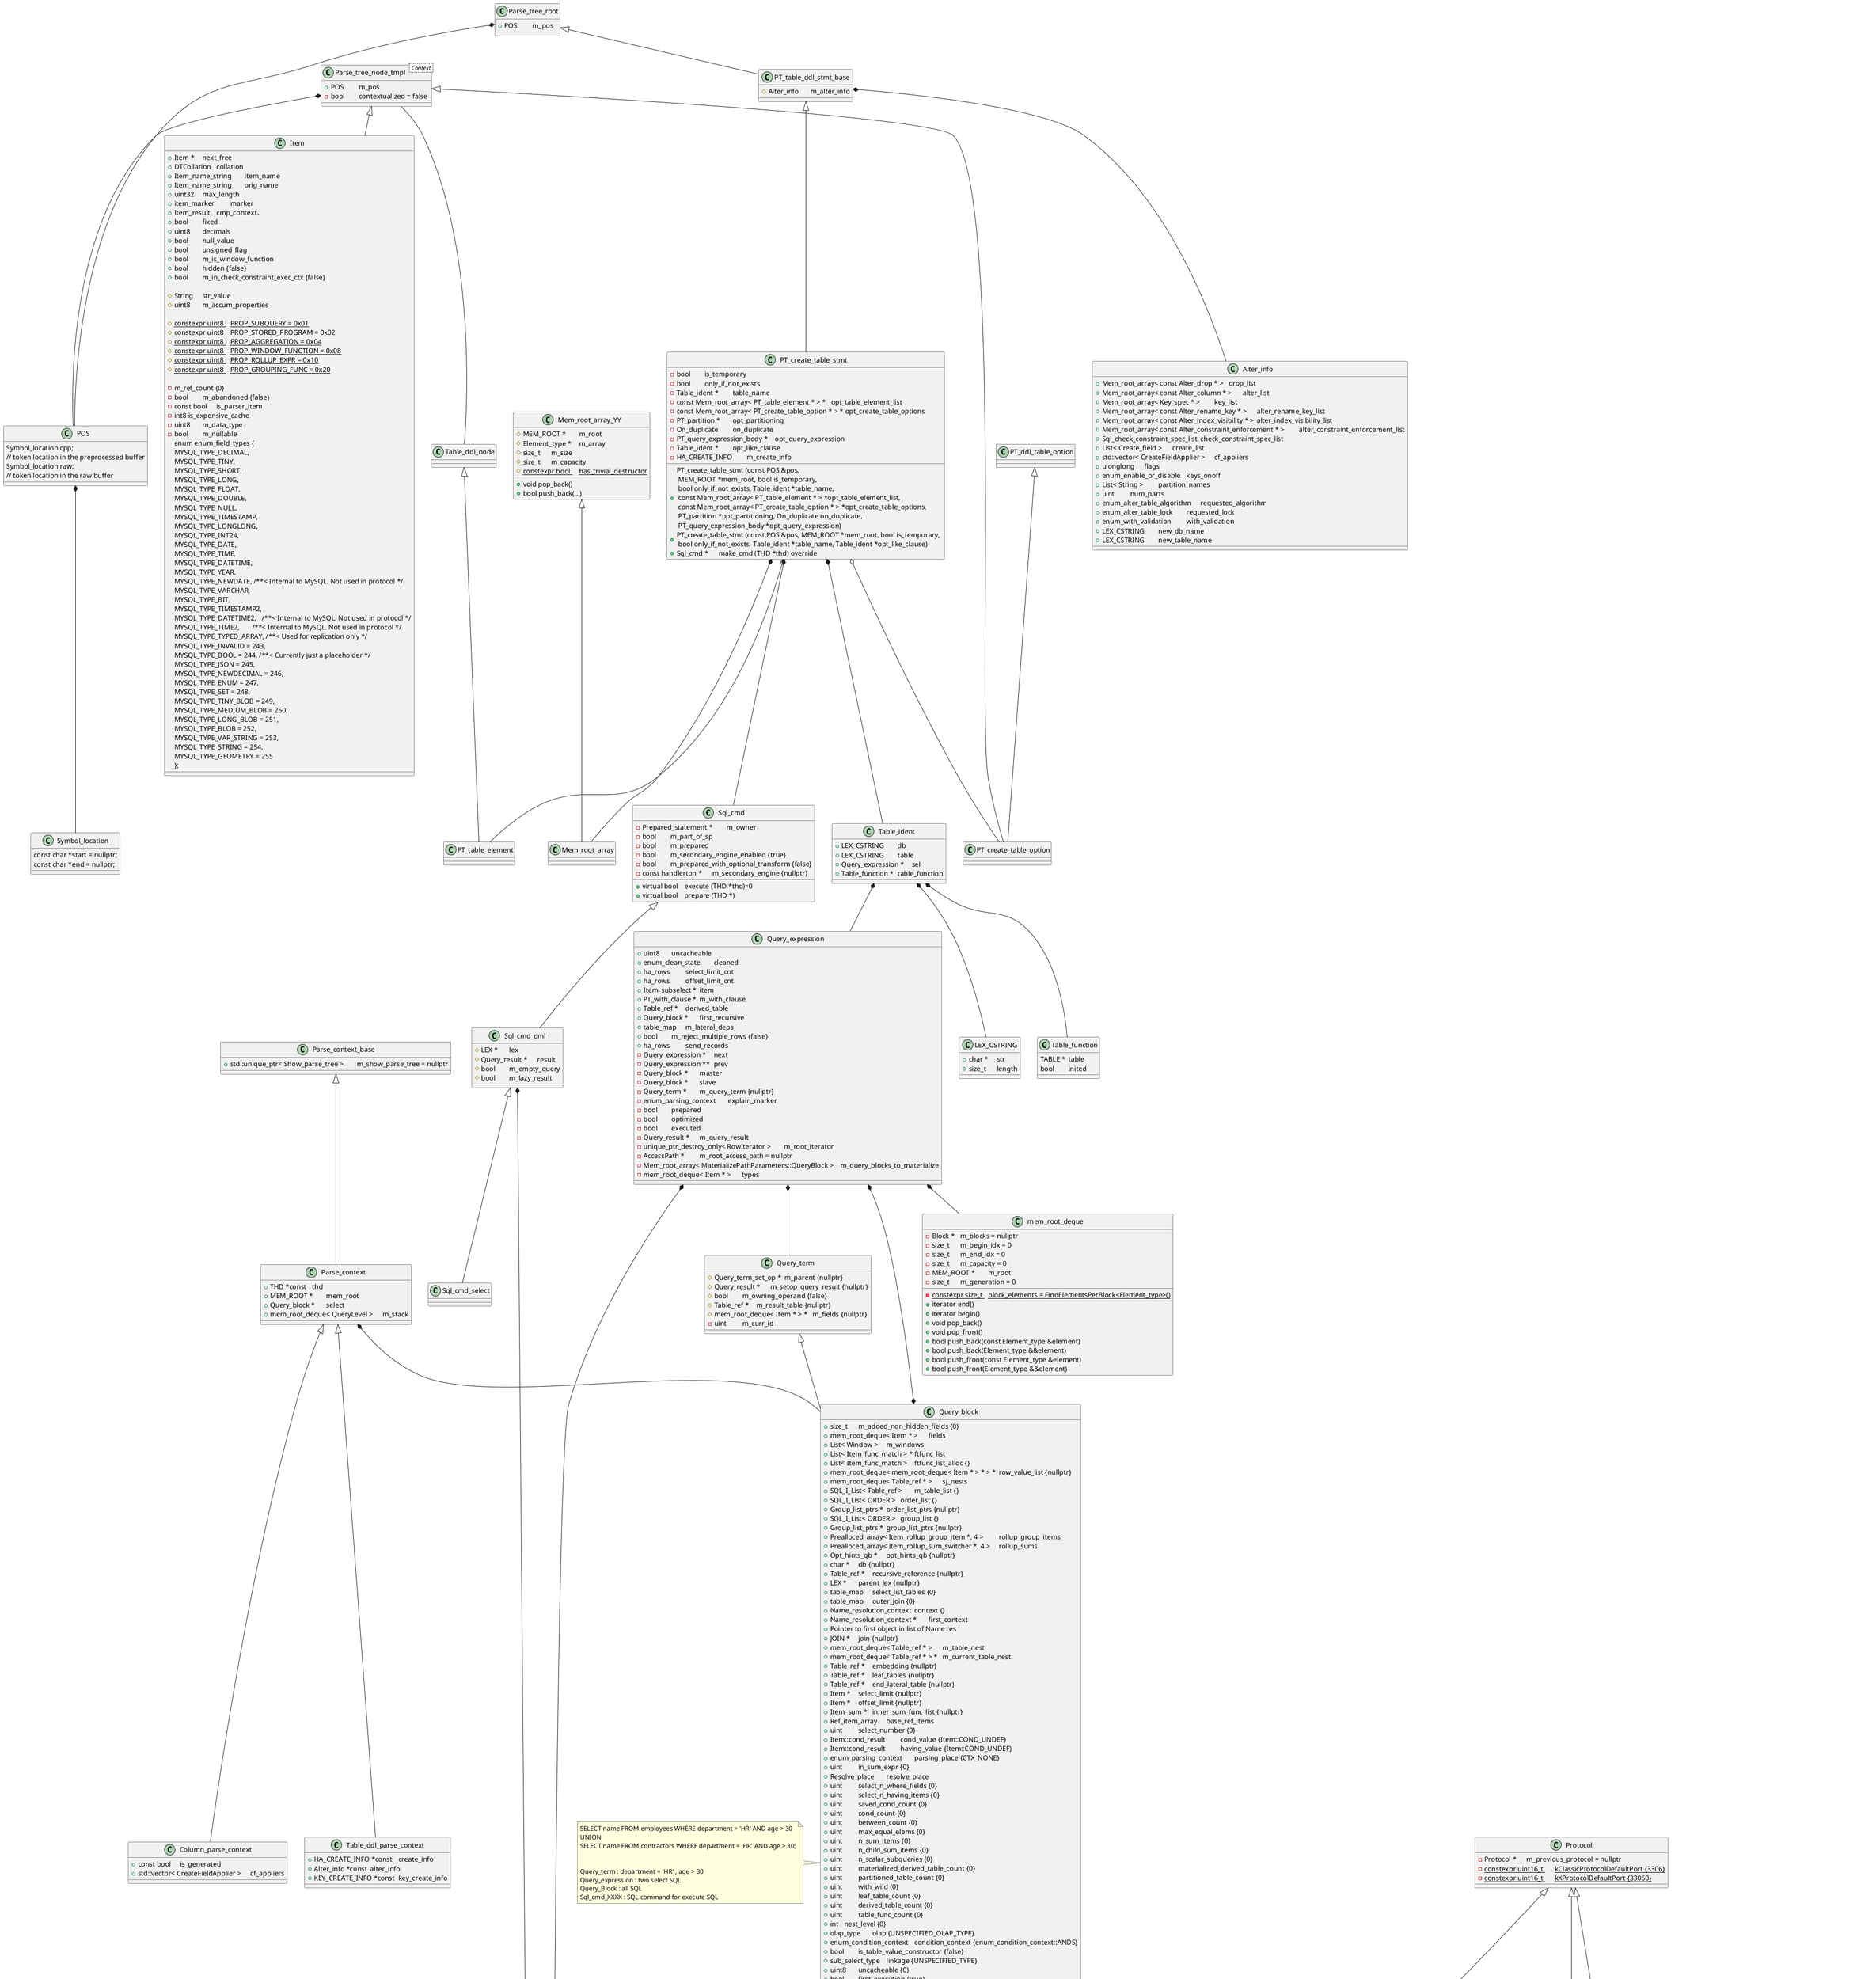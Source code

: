 @startuml

class Parse_tree_root {
+ POS 	m_pos
}

class PT_create_table_stmt {
+ PT_create_table_stmt (const POS &pos, \n MEM_ROOT *mem_root, bool is_temporary, \n bool only_if_not_exists, Table_ident *table_name, \n const Mem_root_array< PT_table_element * > *opt_table_element_list, \n const Mem_root_array< PT_create_table_option * > *opt_create_table_options,\n PT_partition *opt_partitioning, On_duplicate on_duplicate, \n PT_query_expression_body *opt_query_expression)
+ PT_create_table_stmt (const POS &pos, MEM_ROOT *mem_root, bool is_temporary, \n bool only_if_not_exists, Table_ident *table_name, Table_ident *opt_like_clause)
+ Sql_cmd * 	make_cmd (THD *thd) override

- bool 	is_temporary
- bool 	only_if_not_exists
- Table_ident * 	table_name
- const Mem_root_array< PT_table_element * > * 	opt_table_element_list
- const Mem_root_array< PT_create_table_option * > * 	opt_create_table_options
- PT_partition * 	opt_partitioning
- On_duplicate 	on_duplicate
- PT_query_expression_body * 	opt_query_expression
- Table_ident * 	opt_like_clause
- HA_CREATE_INFO 	m_create_info
}

class Table_ident{
+ LEX_CSTRING 	db 
+ LEX_CSTRING 	table
+ Query_expression * 	sel
+ Table_function * 	table_function
}

class LEX_CSTRING{
+ char * 	str
+ size_t 	length
}

class Query_expression {
+ uint8 	uncacheable
+ enum_clean_state 	cleaned 
+ ha_rows 	select_limit_cnt
+ ha_rows 	offset_limit_cnt
+ Item_subselect * 	item 
+ PT_with_clause * 	m_with_clause
+ Table_ref * 	derived_table
+ Query_block * 	first_recursive
+ table_map 	m_lateral_deps
+ bool 	m_reject_multiple_rows {false}
+ ha_rows 	send_records
- Query_expression * 	next
- Query_expression ** 	prev
- Query_block * 	master
- Query_block * 	slave 
- Query_term * 	m_query_term {nullptr}
- enum_parsing_context 	explain_marker 
- bool 	prepared 
- bool 	optimized 
- bool 	executed 
- Query_result * 	m_query_result 
- unique_ptr_destroy_only< RowIterator > 	m_root_iterator 
- AccessPath * 	m_root_access_path = nullptr
- Mem_root_array< MaterializePathParameters::QueryBlock > 	m_query_blocks_to_materialize
- mem_root_deque< Item * > 	types
}

class PT_table_ddl_stmt_base {
# Alter_info 	m_alter_info
}

class Query_block {
+ size_t 	m_added_non_hidden_fields {0}
+ mem_root_deque< Item * > 	fields 
+ List< Window > 	m_windows
+ List< Item_func_match > * 	ftfunc_list
+ List< Item_func_match > 	ftfunc_list_alloc {}
+ mem_root_deque< mem_root_deque< Item * > * > * 	row_value_list {nullptr}
+ mem_root_deque< Table_ref * > 	sj_nests
+ SQL_I_List< Table_ref > 	m_table_list {}
+ SQL_I_List< ORDER > 	order_list {}
+ Group_list_ptrs * 	order_list_ptrs {nullptr}
+ SQL_I_List< ORDER > 	group_list {}
+ Group_list_ptrs * 	group_list_ptrs {nullptr}
+ Prealloced_array< Item_rollup_group_item *, 4 > 	rollup_group_items
+ Prealloced_array< Item_rollup_sum_switcher *, 4 > 	rollup_sums
+ Opt_hints_qb * 	opt_hints_qb {nullptr}
+ char * 	db {nullptr}
+ Table_ref * 	recursive_reference {nullptr}
+ LEX * 	parent_lex {nullptr}
+ table_map 	select_list_tables {0} 
+ table_map 	outer_join {0}
+ Name_resolution_context 	context {}
+ Name_resolution_context * 	first_context
+ Pointer to first object in list of Name res 
+ JOIN * 	join {nullptr}
+ mem_root_deque< Table_ref * > 	m_table_nest
+ mem_root_deque< Table_ref * > * 	m_current_table_nest
+ Table_ref * 	embedding {nullptr}
+ Table_ref * 	leaf_tables {nullptr} 
+ Table_ref * 	end_lateral_table {nullptr}
+ Item * 	select_limit {nullptr} 
+ Item * 	offset_limit {nullptr}
+ Item_sum * 	inner_sum_func_list {nullptr}
+ Ref_item_array 	base_ref_items
+ uint 	select_number {0} 
+ Item::cond_result 	cond_value {Item::COND_UNDEF} 
+ Item::cond_result 	having_value {Item::COND_UNDEF}
+ enum_parsing_context 	parsing_place {CTX_NONE}
+ uint 	in_sum_expr {0}
+ Resolve_place 	resolve_place
+ uint 	select_n_where_fields {0} 
+ uint 	select_n_having_items {0} 
+ uint 	saved_cond_count {0}
+ uint 	cond_count {0}
+ uint 	between_count {0} 
+ uint 	max_equal_elems {0}
+ uint 	n_sum_items {0}
+ uint 	n_child_sum_items {0}
+ uint 	n_scalar_subqueries {0}
+ uint 	materialized_derived_table_count {0}
+ uint 	partitioned_table_count {0}
+ uint 	with_wild {0}
+ uint 	leaf_table_count {0}
+ uint 	derived_table_count {0}
+ uint 	table_func_count {0}
+ int 	nest_level {0}
+ olap_type 	olap {UNSPECIFIED_OLAP_TYPE}
+ enum_condition_context 	condition_context {enum_condition_context::ANDS}
+ bool 	is_table_value_constructor {false} 
+ sub_select_type 	linkage {UNSPECIFIED_TYPE}
+ uint8 	uncacheable {0}
+ bool 	first_execution {true}
+ bool 	sj_pullout_done {false}
+ bool 	m_was_implicitly_grouped {false}
+ bool 	skip_local_transforms {false}
+ bool 	is_item_list_lookup {false} 
+ bool 	having_fix_field {false}
+ bool 	group_fix_field {false}
+ bool 	with_sum_func {false}
+ bool 	subquery_in_having {false}
+ bool 	m_use_select_limit {false}
+ bool 	m_internal_limit {false}
+ bool 	exclude_from_table_unique_test {false}
+ bool 	no_table_names_allowed {false} 
+ uint 	hidden_items_from_optimization {0}
+ Table_ref * 	resolve_nest

- Mem_root_array< Item_exists_subselect * > * 	sj_candidates {nullptr} 
- int 	hidden_order_field_count {0}
- Query_block * 	next {nullptr} 
- Query_expression * 	master {nullptr}
- Query_expression * 	slave {nullptr}
- Query_block * 	link_next {nullptr}
- Query_block ** 	link_prev {nullptr}
- Query_result * 	m_query_result {nullptr} 
- ulonglong 	m_base_options {0} 
- ulonglong 	m_active_options {0} 
- Item * 	m_where_cond 
- Item * 	m_having_cond
- int 	hidden_group_field_count
- bool 	has_sj_nests {false}
- bool 	has_aj_nests {false}
- bool 	m_right_joins {false}
- bool 	allow_merge_derived {true}
- bool 	m_agg_func_used {false}
- bool 	m_json_agg_func_used {false} 
- bool 	m_empty_query {false}
- {static} const char * 	type_str [static_cast< int >(enum_explain_type::EXPLAIN_total)]
}
note left
SELECT name FROM employees WHERE department = 'HR' AND age > 30
UNION
SELECT name FROM contractors WHERE department = 'HR' AND age > 30;


Query_term : department = 'HR' , age > 30
Query_expression : two select SQL
Query_Block : all SQL
Sql_cmd_XXXX : SQL command for execute SQL
end note

class Alter_info {
+ Mem_root_array< const Alter_drop * > 	drop_list 
+ Mem_root_array< const Alter_column * > 	alter_list 
+ Mem_root_array< Key_spec * > 	key_list 
+ Mem_root_array< const Alter_rename_key * > 	alter_rename_key_list
+ Mem_root_array< const Alter_index_visibility * > 	alter_index_visibility_list
+ Mem_root_array< const Alter_constraint_enforcement * > 	alter_constraint_enforcement_list
+ Sql_check_constraint_spec_list 	check_constraint_spec_list
+ List< Create_field > 	create_list
+ std::vector< CreateFieldApplier > 	cf_appliers
+ ulonglong 	flags
+ enum_enable_or_disable 	keys_onoff
+ List< String > 	partition_names
+ uint 	num_parts
+ enum_alter_table_algorithm 	requested_algorithm
+ enum_alter_table_lock 	requested_lock
+ enum_with_validation 	with_validation
+ LEX_CSTRING 	new_db_name
+ LEX_CSTRING 	new_table_name
}

class Item {
+ Item * 	next_free
+ DTCollation 	collation
+ Item_name_string 	item_name
+ Item_name_string 	orig_name
+ uint32 	max_length
+ item_marker 	marker
+ Item_result 	cmp_context、
+ bool 	fixed
+ uint8 	decimals
+ bool 	null_value
+ bool 	unsigned_flag
+ bool 	m_is_window_function
+ bool 	hidden {false}
+ bool 	m_in_check_constraint_exec_ctx {false}

# String 	str_value
# uint8 	m_accum_properties

# {static} constexpr uint8 	PROP_SUBQUERY = 0x01
# {static} constexpr uint8 	PROP_STORED_PROGRAM = 0x02
# {static} constexpr uint8 	PROP_AGGREGATION = 0x04
# {static} constexpr uint8 	PROP_WINDOW_FUNCTION = 0x08
# {static} constexpr uint8 	PROP_ROLLUP_EXPR = 0x10
# {static} constexpr uint8 	PROP_GROUPING_FUNC = 0x20

- m_ref_count {0}
- bool 	m_abandoned {false}
- const bool 	is_parser_item
- int8 	is_expensive_cache
- uint8 	m_data_type
- bool 	m_nullable
enum enum_field_types {
  MYSQL_TYPE_DECIMAL,
  MYSQL_TYPE_TINY,
  MYSQL_TYPE_SHORT,
  MYSQL_TYPE_LONG,
  MYSQL_TYPE_FLOAT,
  MYSQL_TYPE_DOUBLE,
  MYSQL_TYPE_NULL,
  MYSQL_TYPE_TIMESTAMP,
  MYSQL_TYPE_LONGLONG,
  MYSQL_TYPE_INT24,
  MYSQL_TYPE_DATE,
  MYSQL_TYPE_TIME,
  MYSQL_TYPE_DATETIME,
  MYSQL_TYPE_YEAR,
  MYSQL_TYPE_NEWDATE, /**< Internal to MySQL. Not used in protocol */
  MYSQL_TYPE_VARCHAR,
  MYSQL_TYPE_BIT,
  MYSQL_TYPE_TIMESTAMP2,
  MYSQL_TYPE_DATETIME2,   /**< Internal to MySQL. Not used in protocol */
  MYSQL_TYPE_TIME2,       /**< Internal to MySQL. Not used in protocol */
  MYSQL_TYPE_TYPED_ARRAY, /**< Used for replication only */
  MYSQL_TYPE_INVALID = 243,
  MYSQL_TYPE_BOOL = 244, /**< Currently just a placeholder */
  MYSQL_TYPE_JSON = 245,
  MYSQL_TYPE_NEWDECIMAL = 246,
  MYSQL_TYPE_ENUM = 247,
  MYSQL_TYPE_SET = 248,
  MYSQL_TYPE_TINY_BLOB = 249,
  MYSQL_TYPE_MEDIUM_BLOB = 250,
  MYSQL_TYPE_LONG_BLOB = 251,
  MYSQL_TYPE_BLOB = 252,
  MYSQL_TYPE_VAR_STRING = 253,
  MYSQL_TYPE_STRING = 254,
  MYSQL_TYPE_GEOMETRY = 255
};
}

class Parse_tree_node_tmpl< Context > {
+ POS 	m_pos
- bool 	contextualized = false
}

class POS {
  Symbol_location cpp;
  // token location in the preprocessed buffer
  Symbol_location raw;
  // token location in the raw buffer
}

class Symbol_location {
  const char *start = nullptr;
  const char *end = nullptr;
}

class Table_function {
TABLE * 	table
bool 	inited
}

class PT_table_element {}
class Table_ddl_node {}
class Mem_root_array {}
class Mem_root_array_YY {
# MEM_ROOT * 	m_root
# Element_type * 	m_array
# size_t 	m_size
# size_t 	m_capacity
# {static} constexpr bool 	has_trivial_destructor
+ void pop_back()
+ bool push_back(...)
}
class PT_create_table_option {}
class PT_ddl_table_option {}
class Table_ddl_node {}
class Query_term {
# Query_term_set_op * 	m_parent {nullptr}
# Query_result * 	m_setop_query_result {nullptr}
# bool 	m_owning_operand {false}
# Table_ref * 	m_result_table {nullptr}
# mem_root_deque< Item * > * 	m_fields {nullptr}
- uint 	m_curr_id
}
class mem_root_deque {
- Block * 	m_blocks = nullptr
- size_t 	m_begin_idx = 0 
- size_t 	m_end_idx = 0
- size_t 	m_capacity = 0
- MEM_ROOT * 	m_root
- size_t 	m_generation = 0
- {static} constexpr size_t 	block_elements = FindElementsPerBlock<Element_type>()
+ iterator end()
+ iterator begin()
+ void pop_back()
+ void pop_front()
+ bool push_back(const Element_type &element)
+ bool push_back(Element_type &&element)
+ bool push_front(const Element_type &element)
+ bool push_front(Element_type &&element)
}


Parse_tree_node_tmpl <|-- Item
Parse_tree_node_tmpl *-- POS
POS *-- Symbol_location

Parse_tree_root <|-- PT_table_ddl_stmt_base
PT_table_ddl_stmt_base <|-- PT_create_table_stmt
PT_table_ddl_stmt_base *-- Alter_info
Parse_tree_root *-- POS
PT_create_table_stmt *-- Table_ident
Table_ident *-- LEX_CSTRING
Table_ident *-- Query_expression
Table_ident *-- Table_function
Parse_tree_node_tmpl -- Table_ddl_node
Table_ddl_node <|-- PT_table_element
PT_create_table_stmt o–- PT_table_element
Mem_root_array_YY <|-- Mem_root_array
PT_create_table_stmt *-- Mem_root_array
PT_ddl_table_option <|-- PT_create_table_option
Parse_tree_node_tmpl <|-- PT_create_table_option
PT_create_table_stmt o–- PT_create_table_option
Query_expression *-- Query_term
Query_expression *-- mem_root_deque
Query_term <|-- Query_block
Query_expression *--*  Query_block



class Protocol {
- Protocol * 	m_previous_protocol = nullptr
- {static} constexpr uint16_t 	kClassicProtocolDefaultPort {3306}
- {static}  constexpr uint16_t 	kXProtocolDefaultPort {33060}

}
class Protocol_callback {}
class Protocol_classic {
+ bool 	bad_packet
# THD * 	m_thd
# String * 	packet
# String 	convert
# uint 	field_pos
# bool 	send_metadata
# enum enum_field_types * 	field_types
# uint 	count
# uint 	field_count
# uint 	sending_flags
# ulong 	input_packet_length
# uchar * 	input_raw_packet
# const CHARSET_INFO * 	result_cs
- ulong 	m_client_capabilities

+ send_eof(uint server_status, uint statement_warn_count)
+ send_field_metadata(Send_field *field,const CHARSET_INFO *item_charset)
+ send_ok(uint server_status, uint statement_warn_count,\n   ulonglong affected_rows, ulonglong last_insert_id,const char *message)
+ store_field(const Field *field)
+ store_string(const char *from, size_t length,const CHARSET_INFO *cs)
}
class Protocol_local {}
class Protocol_text {}
class Protocol_binary {}

Protocol <|-- Protocol_callback
Protocol <|-- Protocol_classic
Protocol <|-- Protocol_local
Protocol_classic <|-- Protocol_text
Protocol_classic <|-- Protocol_binary


class Parse_context_base {
+ std::unique_ptr< Show_parse_tree > 	m_show_parse_tree = nullptr
}
class Parse_context {
+ THD *const 	thd
+ MEM_ROOT * 	mem_root
+ Query_block * 	select
+ mem_root_deque< QueryLevel > 	m_stack
}
class Column_parse_context {
+ const bool 	is_generated
+ std::vector< CreateFieldApplier > 	cf_appliers
}
class Table_ddl_parse_context {
+ HA_CREATE_INFO *const 	create_info
+ Alter_info *const 	alter_info
+ KEY_CREATE_INFO *const 	key_create_info
}

Parse_context_base <|-- Parse_context
Parse_context <|-- Column_parse_context
Parse_context <|-- Table_ddl_parse_context
Parse_context *--  Query_block


class LEX {
+ Query_expression * 	unit 
+ Query_block * 	query_block 
+ Query_block * 	all_query_blocks_list
+ bool 	is_explain_analyze = false
+ bool 	using_hypergraph_optimizer = false
+ LEX_STRING 	name 
+ char * 	help_arg 
+ char * 	to_log 
+ const char * 	x509_subject 
+ const char * 	x509_issuer 
+ const char * 	ssl_cipher 
+ String * 	wild 
+ Query_result * 	result 
+ LEX_STRING 	binlog_stmt_arg
+ LEX_STRING 	ident 
+ LEX_USER * 	grant_user 
+ LEX_ALTER 	alter_password 
+ enum_alter_user_attribute 	alter_user_attribute 
+ LEX_STRING 	alter_user_comment_text 
+ LEX_GRANT_AS 	grant_as 
+ THD * 	thd 
+ Opt_hints_global * 	opt_hints_global 
+ Plugins_array 	plugins 
+ Table_ref * 	insert_table
+ Table_ref * 	insert_table_leaf
+ LEX_STRING 	create_view_query_block 
+ partition_info * 	part_info 
+ LEX_USER * 	definer 
+ List< LEX_USER > 	users_list 
+ List< LEX_COLUMN > 	columns 
+ List< LEX_CSTRING > 	dynamic_privileges 
+ List< LEX_USER > * 	default_roles 
+ ulonglong 	bulk_insert_row_cnt 
+ List< Item > 	purge_value_list 
+ List< Item > 	kill_value_list 
+ List< set_var_base > 	var_list 
+ List< Item_func_set_user_var > 	set_var_list 
+ List< Item_param > 	param_list 
+ List< Name_resolution_context > 	context_stack
+ Item_sum * 	in_sum_func 
+ udf_func 	udf 
+ HA_CHECK_OPT 	check_opt 
+ HA_CREATE_INFO * 	create_info 
+ KEY_CREATE_INFO 	key_create_info 
+ LEX_MASTER_INFO 	mi 
+ LEX_SLAVE_CONNECTION 	slave_connection 
+ Server_options 	server_options 
+ USER_RESOURCES 	mqh 
+ LEX_RESET_SLAVE 	reset_slave_info 
+ ulong 	type 
+ nesting_map 	allow_sum_func
+ nesting_map 	m_deny_window_func
+ bool 	m_subquery_to_derived_is_impossible
+ Sql_cmd * 	m_sql_cmd
+ bool 	expr_allows_subselect
+ uint 	reparse_common_table_expr_at 
+ bool 	reparse_derived_table_condition {false} 
+ std::vector< uint > 	reparse_derived_table_params_at 
+ enum SSL_type 	ssl_type 
+ enum enum_duplicates 	duplicates 
+ enum enum_tx_isolation 	tx_isolation 
+ enum enum_var_type 	option_type 
+ enum_view_create_mode 	create_view_mode 
+ my_thread_id 	show_profile_query_id 
+ uint 	profile_options 
+ uint 	grant 
+ uint 	grant_tot_col 
+ bool 	grant_privilege
+ uint 	slave_thd_opt 
+ uint 	start_transaction_opt 
+ int 	select_number 
+ uint8 	create_view_algorithm
+ uint8 	create_view_check
+ uint8 	context_analysis_only
+ bool 	drop_if_exists
+ bool 	grant_if_exists
+ bool 	ignore_unknown_user
+ bool 	drop_temporary 
+ bool 	autocommit 
+ bool 	verbose 
+ bool 	no_write_to_binlog
+ bool 	m_extended_show 
+ enum enum_yes_no_unknown tx_chain 	tx_release 
+ bool 	safe_to_cache_query 
+ st_parsing_options 	parsing_options 
+ Alter_info * 	alter_info 
+ LEX_CSTRING 	prepared_stmt_name 
+ LEX_STRING 	prepared_stmt_code 
+ bool 	prepared_stmt_code_is_varref 
+ List< LEX_STRING > 	prepared_stmt_params 
+ sp_head * 	sphead 
+ sp_name * 	spname 
+ bool 	sp_lex_in_use 
+ bool 	all_privileges 
+ bool 	contains_plaintext_password 
+ enum_keep_diagnostics 	keep_diagnostics 
+ uint32 	next_binlog_file_nr 
+ st_sp_chistics 	sp_chistics 
+ Event_parse_data * 	event_parse_data 
+ bool 	only_view 
+ uint8 	create_view_suid 
+ const char * 	stmt_definition_begin 
+ const char * 	stmt_definition_end
+ bool 	use_only_table_context 
+ bool 	is_lex_started 
+ bool 	in_update_value_clause
+ class Explain_format * 	explain_format
+ ulong 	max_execution_time
+ bool 	binlog_need_explicit_defaults_ts
+ bool 	will_contextualize
+ dd::info_schema::Table_statistics 	m_IS_table_stats
+ dd::info_schema::Tablespace_statistics 	m_IS_tablespace_stats

- Query_block * 	m_current_query_block 
- std::map< Item_field *, Field * > * 	insert_update_values_map 
- bool 	m_has_udf {false}
- bool 	ignore
- bool 	m_broken
- bool 	m_exec_started
- bool 	m_exec_completed
- sp_pcontext * 	sp_current_parsing_ctx
- ulonglong 	m_statement_options {0}
- Secondary_engine_execution_context * 	m_secondary_engine_context {nullptr}
- bool 	m_is_replication_deprecated_syntax_used {false}
- bool 	m_was_replication_command_executed {false} 
- bool 	rewrite_required {false}
}

class Query_result{
+ ha_rows 	estimated_rowcount
+ double 	estimated_cost
# Query_expression * 	unit
}

LEX *-- Query_result
Query_block *-- LEX

class Sql_cmd_select {}
class Sql_cmd_dml {
# LEX * 	lex
# Query_result * 	result
# bool 	m_empty_query
# bool 	m_lazy_result
}
class Sql_cmd {
- Prepared_statement * 	m_owner
- bool 	m_part_of_sp
- bool 	m_prepared
- bool 	m_secondary_engine_enabled {true} 
- bool 	m_prepared_with_optional_transform {false}
- const handlerton * 	m_secondary_engine {nullptr}
+ virtual bool 	execute (THD *thd)=0
+ virtual bool 	prepare (THD *)
}
Sql_cmd <|-- Sql_cmd_dml
Sql_cmd_dml <|-- Sql_cmd_select
Sql_cmd_dml *-- Query_result
PT_create_table_stmt *-- Sql_cmd
Query_expression *--* Query_result



class THD {
+ MEM_ROOT * 	mem_root {nullptr}
+ System_variables 	variables
+ Parser_state * 	m_parser_state
+ Thd_mem_cnt 	m_mem_cnt
+ MDL_context 	mdl_context
+ enum enum_mark_columns 	mark_used_columns 
+ ulong 	want_privilege 
+ LEX * 	lex 
+ Relay_log_info * 	rli_fake 
+ Relay_log_info * 	rli_slave 
+ bool 	tx_commit_pending 
+ NET_SERVER 	m_net_server_extension
+ collation_unordered_map< std::string, unique_ptr_with_deleter< user_var_entry > >\n 	user_vars {system_charset_info, key_memory_user_var_entry}
+ struct rand_struct 	rand 
+ struct System_variables 	variables 
+ struct System_status_var 	status_var 
+ struct System_status_var * 	copy_status_var_ptr 
+ struct System_status_var * 	initial_status_var 
+ bool 	status_var_aggregated 
+ std::vector< char > 	m_connection_attributes 
+ double 	m_current_query_cost 
+ ulonglong 	m_current_query_partial_plans
+ THR_LOCK_INFO 	lock_info
+ mysql_mutex_t 	LOCK_thd_data
+ mysql_mutex_t 	LOCK_thd_query
+ mysql_mutex_t 	LOCK_thd_sysvar
+ bool 	for_debug_only_is_set_persist_options {false} 
+ mysql_mutex_t 	LOCK_thd_protocol
+ mysql_mutex_t 	LOCK_thd_security_ctx
+ Prepared_statement_map 	stmt_map
+ const char * 	thread_stack
+ Security_context 	m_main_security_ctx
+ Security_context * 	m_security_ctx 
+ List< Security_context > 	m_view_ctx_list 
+ bool 	m_disable_password_validation 
+ std::unique_ptr< Protocol_text > 	protocol_text 
+ std::unique_ptr< Protocol_binary > 	protocol_binary 
+ class THD::Query_plan 	query_plan 
+ const char * 	where 
+ ulong 	max_client_packet_length 
+ collation_unordered_map< std::string, unique_ptr_my_free< Table_ref > >\n 	handler_tables_hash 
+ malloc_unordered_map< std::string, User_level_lock * > 	ull_hash 
+ uint 	dbug_sentry 
+ bool 	is_killable 
+ mysql_mutex_t 	LOCK_current_cond
+ std::atomic< mysql_mutex_t * > 	current_mutex
+ std::atomic< mysql_cond_t * > 	current_cond
+ mysql_cond_t 	COND_thr_lock 
+ uint32 	unmasked_server_id 
+ uint32 	server_id 
+ uint32 	file_id 
+ uint16 	peer_port 
+ struct timeval 	start_time 
+ struct timeval 	user_time 
+ ulonglong 	start_utime
+ thr_lock_type 	update_lock_default
+ thr_lock_type 	insert_lock_default
+ uint 	in_sub_stmt 
+ uint 	fill_status_recursion_level
+ uint 	fill_variables_recursion_level
+ rpl_event_coordinates 	binlog_next_event_pos
+ uchar * 	binlog_row_event_extra_data 
+ struct THD_timer_info * 	timer
+ struct THD_timer_info * 	timer_cache
+ Global_read_lock 	global_read_lock 
+ Vio * 	active_vio = {nullptr} 
+ Vio * 	clone_vio = {nullptr} 
+ Item_change_list 	change_list 
+ Query_arena * 	stmt_arena 
+ table_map 	table_map_for_update 
+ bool 	arg_of_last_insert_id_function 
+ ulonglong 	first_successful_insert_id_in_prev_stmt 
+ ulonglong 	first_successful_insert_id_in_prev_stmt_for_binlog 
+ ulonglong 	first_successful_insert_id_in_cur_stmt 
+ bool 	stmt_depends_on_first_successful_insert_id_in_prev_stmt 
+ Discrete_intervals_list 	auto_inc_intervals_in_cur_stmt_for_binlog 
+ Discrete_intervals_list 	auto_inc_intervals_forced 
+ ulonglong 	previous_found_rows 
+ ulonglong 	current_found_rows
+ bool 	is_operating_gtid_table_implicitly 
+ bool 	is_operating_substatement_implicitly 
+ ha_rows 	num_truncated_fields 
+ const CHARSET_INFO * 	db_charset 
+ std::unique_ptr< PROFILING > 	profiling 
+ PSI_stage_progress * 	m_stage_progress_psi
+ sql_digest_state * 	m_digest 
+ unsigned char * 	m_token_array
+ sql_digest_state 	m_digest_state 
+ PSI_statement_locker * 	m_statement_psi 
+ PSI_statement_locker_state 	m_statement_state 
+ PSI_transaction_locker * 	m_transaction_psi 
+ PSI_transaction_locker_state 	m_transaction_state 
+ PSI_idle_locker * 	m_idle_psi 
+ PSI_idle_locker_state 	m_idle_state 
+ bool 	m_server_idle 
+ query_id_t 	query_id 
+ ulong 	statement_id_counter 
+ ulong 	rand_saved_seed1 
+ ulong 	rand_saved_seed2 
+ my_thread_t 	real_id 
+ uint 	tmp_table 
+ uint 	server_status 
+ uint 	open_options 
+ enum enum_thread_type 	system_thread 
+ enum_tx_isolation 	tx_isolation 
+ bool 	tx_read_only 
+ int 	tx_priority 
+ int 	thd_tx_priority 
+ enum_check_fields 	check_for_truncated_fields 
+ Prealloced_array< Binlog_user_var_event *, 2 > 	user_var_events 
+ MEM_ROOT * 	user_var_events_alloc 
+ THD * 	next_to_commit
+ bool 	binlog_need_explicit_defaults_ts
+ enum THD::Commit_error 	commit_error 
+ enum durability_properties 	durability_property 
+ std::atomic< killed_state > 	killed 
+ bool 	running_explain_analyze = false
+ dd::DD_kill_immunizer * 	kill_immunizer
+ char 	scramble [SCRAMBLE_LENGTH+1] 
+ bool 	slave_thread 
+ uchar 	password 
+ bool 	transaction_rollback_request
+ bool 	is_fatal_sub_stmt_error
+ bool 	query_start_usec_used 
+ bool 	rand_used 
+ bool 	time_zone_used 
+ bool 	in_lock_tables 
+ bool 	is_slave_error 
+ bool 	thread_specific_used
+ bool 	charset_is_system_charset
+ bool 	charset_is_collation_connection 
+ bool 	charset_is_character_set_filesystem 
+ bool 	enable_slow_log 
+ bool 	derived_tables_processing 
+ bool 	parsing_system_view 
+ sp_rcontext * 	sp_runtime_ctx 
+ sp_cache * 	sp_proc_cache 
+ sp_cache * 	sp_func_cache 
+ uint 	query_name_consts
+ union {
   bool   bool_value 
   long   long_value 
   ulong   ulong_value 
   ulonglong   ulonglong_value 
   double   double_value 
} 	sys_var_tmp
+ struct {
   bool   do_union 
   bool   unioned_events 
   bool   unioned_events_trans 
   query_id_t   first_query_id 
} 	binlog_evt_union 
+ Locked_tables_list 	locked_tables_list 
+ partition_info * 	work_part_info 
+ Plugin_array 	audit_class_plugins
+ Prealloced_array< unsigned long, 11 > 	audit_class_mask
+ bool 	m_enable_plugins 
+ bool 	m_audited 
+ Gtid 	owned_gtid
+ rpl_sid 	owned_sid
+ Se_GTID_flagset 	m_se_gtid_flags 
+ Rpl_thd_context 	rpl_thd_ctx 
+ bool 	skip_gtid_rollback 
+ bool 	is_commit_in_middle_of_statement 
+ bool 	has_gtid_consistency_violation 
+ thd_scheduler 	scheduler 
+ Opt_trace_context 	opt_trace
+ Session_tracker 	session_tracker 
+ Session_sysvar_resource_manager 	session_sysvar_res_mgr 
+ bool 	duplicate_slave_id 
+ XID 	debug_binlog_xid_last 
+ Transactional_ddl_context 	m_transactional_ddl {this} 
+ bool 	m_inside_system_variable_global_update
+ PS_PARAM * 	bind_parameter_values
+ unsigned long 	bind_parameter_values_count 
+ mysql_mutex_t 	LOCK_group_replication_connection_mutex 
+ mysql_cond_t 	COND_group_replication_connection_cond_var 
+ const char * 	current_key_name 
+ ulonglong 	conn_mem_alloc_number 
+ bool 	is_mem_cnt_error_issued
+ {static} const char *const 	DEFAULT_WHERE = "field list" 
+ {static} const int 	OWNED_SIDNO_GTID_SET = -1 
+ {static} const int 	OWNED_SIDNO_ANONYMOUS = -2

- std::unique_ptr< LEX > 	main_lex 
- std::unique_ptr< dd::cache::Dictionary_client > 	m_dd_client 
- LEX_CSTRING 	m_query_string 
- String 	m_normalized_query 
- std::atomic< bool > 	m_safe_to_display 
- LEX_CSTRING 	m_catalog 
- LEX_CSTRING 	m_db 
- resourcegroups::Resource_group_ctx 	m_resource_group_ctx
- String 	m_rewritten_query
- mysql_mutex_t 	LOCK_query_plan
- Protocol * 	m_protocol
- SSL_handle 	m_SSL = {nullptr} 
- PSI_stage_key 	m_current_stage_key 
- const char * 	m_proc_info 
- bool 	m_is_low_level_commit_ordering_enabled = false
- enum enum_server_command 	m_command
- bool 	m_is_admin_conn 
- ulonglong 	m_lock_usec
- Prealloced_array< Ha_data, PREALLOC_NUM_HA > 	ha_data
- bool 	skip_readonly_check 
- bool 	skip_transaction_read_only_check 
- binlog_filter_state 	m_binlog_filter_state
- enum_binlog_format 	current_stmt_binlog_format
- uint32 	binlog_unsafe_warning_flags
- uint 	binlog_table_maps 
- List< char > * 	binlog_accessed_db_names 
- NET 	net 
- String 	packet 
- std::unique_ptr< Transaction_ctx > 	m_transaction 
- Attachable_trx * 	m_attachable_trx 
- longlong 	m_row_count_func 
- ha_rows 	m_sent_row_count
- ha_rows 	m_examined_row_count
- USER_CONN * 	m_user_connect
- my_thread_id 	m_thread_id
- bool 	m_is_fatal_error
- enum_thd_life_cycle_stages 	m_thd_life_cycle_stage
- std::atomic< PSI_thread * > 	m_psi
- Internal_error_handler * 	m_internal_handler
- MEM_ROOT 	main_mem_root 
- Diagnostics_area 	main_da 
- Diagnostics_area 	m_parser_da 
- Diagnostics_area 	m_query_rewrite_plugin_da 
- Diagnostics_area * 	m_query_rewrite_plugin_da_ptr 
- Diagnostics_area * 	m_stmt_da 
- bool 	m_binlog_invoker
- LEX_CSTRING 	m_invoker_user
- LEX_CSTRING 	m_invoker_host 
- Cost_model_server 	m_cost_model
- bool 	is_a_srv_session_thd
- const st_plugin_int * 	m_plugin {nullptr} 
- bool 	m_is_plugin_fake_ddl
- uint 	tmp_table_seq_id
- bool 	waiting_for_disk_space = false 
- Secondary_engine_optimization 	m_secondary_engine_optimization
- std::atomic< bool > 	m_is_system_user
- std::atomic< bool > 	m_is_connection_admin
- std::unordered_map< unsigned int, void * > 	external_store_
- Event_reference_caching_cache * 	events_cache_ {nullptr} 
- Event_tracking_data_stack 	event_tracking_data_ 
- bool 	audit_plugins_present 
- const char * 	m_trans_log_file
- char * 	m_trans_fixed_log_file 
- my_off_t 	m_trans_end_pos
}
LEX *--* THD
Protocol_classic *-- THD

class MDL_context_owner {}
class Query_arena {
+ MEM_ROOT * 	mem_root
+ bool 	is_repreparing {false}
- Item * 	m_item_list
- enum_state 	state
}
class Open_tables_state {
+ TABLE * 	open_tables
+ TABLE * 	temporary_tables
+ MYSQL_LOCK * 	lock
+ MYSQL_LOCK * 	extra_lock 
+ enum enum_locked_tables_mode 	locked_tables_mode
+ uint 	state_flags
- Prealloced_array< Reprepare_observer *, 4 > 	m_reprepare_observers
}

MDL_context_owner <|-- THD
Query_arena <|-- THD
Open_tables_state <|-- THD

@enduml

@startuml
class Parse_context_base {
+ std::unique_ptr< Show_parse_tree > 	m_show_parse_tree = nullptr
}
class Parse_context {
+ THD *const 	thd
+ MEM_ROOT * 	mem_root
+ Query_block * 	select
+ mem_root_deque< QueryLevel > 	m_stack
}
class Column_parse_context {
+ const bool 	is_generated
+ std::vector< CreateFieldApplier > 	cf_appliers
}
class Table_ddl_parse_context {
+ HA_CREATE_INFO *const 	create_info
+ Alter_info *const 	alter_info
+ KEY_CREATE_INFO *const 	key_create_info
}

Parse_context_base <|-- Parse_context
Parse_context <|-- Column_parse_context
Parse_context <|-- Table_ddl_parse_context
@enduml


@startuml
class Parse_context_base {
+ std::unique_ptr< Show_parse_tree > 	m_show_parse_tree = nullptr
}
class Parse_context {
+ THD *const 	thd
+ MEM_ROOT * 	mem_root
+ Query_block * 	select
+ mem_root_deque< QueryLevel > 	m_stack
}
class Column_parse_context {
+ const bool 	is_generated
+ std::vector< CreateFieldApplier > 	cf_appliers
}
class Table_ddl_parse_context {
+ HA_CREATE_INFO *const 	create_info
+ Alter_info *const 	alter_info
+ KEY_CREATE_INFO *const 	key_create_info
}
class QueryLevel{
+ Surrounding_context 	m_type
+ mem_root_deque< Query_term * > 	m_elts
+ bool 	m_has_order {false}

enum Surrounding_context{
    SC_TOP 	
    SC_QUERY_SPECIFICATION 	
    SC_TABLE_VALUE_CONSTRUCTOR 	
    SC_QUERY_EXPRESSION 	
    SC_SUBQUERY 	
    SC_UNION_DISTINCT 	
    SC_UNION_ALL 	
    SC_INTERSECT_DISTINCT 	
    SC_INTERSECT_ALL 	
    SC_EXCEPT_DISTINCT 	
    SC_EXCEPT_ALL}
}
abstract class Query_term {
# Query_term_set_op * 	m_parent {nullptr}
# Query_result * 	m_setop_query_result {nullptr}
# bool 	m_owning_operand {false}
# Table_ref * 	m_result_table {nullptr}
# mem_root_deque< Item * > * 	m_fields {nullptr}
- uint 	m_curr_id
}
class Query_term_set_op {
+ mem_root_deque< Query_term * > 	m_children
+ int64_t 	m_last_distinct
+ int64_t 	m_first_distinct
+ bool 	m_is_materialized {true}
}
class Query_result{
+ ha_rows 	estimated_rowcount
+ double 	estimated_cost
# Query_expression * 	unit
}
class Query_expression {
+ uint8 	uncacheable
+ enum_clean_state 	cleaned 
+ ha_rows 	select_limit_cnt
+ ha_rows 	offset_limit_cnt
+ Item_subselect * 	item 
+ PT_with_clause * 	m_with_clause
+ Table_ref * 	derived_table
+ Query_block * 	first_recursive
+ table_map 	m_lateral_deps
+ bool 	m_reject_multiple_rows {false}
+ ha_rows 	send_records
- Query_expression * 	next
- Query_expression ** 	prev
- Query_block * 	master
- Query_block * 	slave 
- Query_term * 	m_query_term {nullptr}
- enum_parsing_context 	explain_marker 
- bool 	prepared 
- bool 	optimized 
- bool 	executed 
- Query_result * 	m_query_result 
- unique_ptr_destroy_only< RowIterator > 	m_root_iterator 
- AccessPath * 	m_root_access_path = nullptr
- mem_root_deque< Item * > 	types
}
class Query_block{
+ size_t 	m_added_non_hidden_fields {0}
+ mem_root_deque< Item * > 	fields 
+ List< Window > 	m_windows
+ List< Item_func_match > * 	ftfunc_list
+ List< Item_func_match > 	ftfunc_list_alloc {}
+ mem_root_deque< mem_root_deque< Item * > * > * 	row_value_list {nullptr}
+ SQL_I_List< Table_ref > 	m_table_list {}
+ SQL_I_List< ORDER > 	order_list {}
+ Group_list_ptrs * 	order_list_ptrs {nullptr}
+ SQL_I_List< ORDER > 	group_list {}
+ Group_list_ptrs * 	group_list_ptrs {nullptr}
+ char * 	db {nullptr}
+ LEX * 	parent_lex {nullptr}
+ table_map 	select_list_tables {0} 
+ table_map 	outer_join {0}
+ Pointer to first object in list of Name res 
+ JOIN * 	join {nullptr}
+ Item * 	select_limit {nullptr} 
+ Item * 	offset_limit {nullptr}
+ enum_parsing_context 	parsing_place {CTX_NONE}
+ uint 	select_n_where_fields {0} 
+ uint 	select_n_having_items {0}
- Query_block * 	next {nullptr} 
- Query_expression * 	master {nullptr}
- Query_expression * 	slave {nullptr}
- Query_result * 	m_query_result {nullptr}
- bool 	m_right_joins {false}
- bool 	allow_merge_derived {true}
- bool 	m_agg_func_used {false}
- bool 	m_json_agg_func_used {false} 
- bool 	m_empty_query {false}
- {static} const char * 	type_str [static_cast< int >(enum_explain_type::EXPLAIN_total)]
}

Parse_context_base <|-- Parse_context
Parse_context <|-- Column_parse_context
Parse_context <|-- Table_ddl_parse_context
Parse_context *-- Query_block
Parse_context *-- QueryLevel
QueryLevel *-- Query_term
Query_term <|-- Query_term_set_op
Query_term *-- Query_term_set_op
Query_term *-- Query_result
Query_result *-- Query_expression
Query_term <|-- Query_block

class Parse_tree_root {
+ POS 	m_pos
}
class POS {
  Symbol_location cpp;
  Symbol_location raw;
}
class PT_select_stmt {
- enum_sql_command 	m_sql_command
- PT_query_expression_body * 	m_qe
- PT_into_destination * 	m_into
- onst bool 	m_has_trailing_locking_clauses
enum enum_sql_command {
  SQLCOM_SELECT 	
  SQLCOM_CREATE_TABLE 	
  SQLCOM_CREATE_INDEX }

}

Parse_tree_root *-- POS
Parse_tree_root <|-- PT_select_stmt

class Parse_tree_node_tmpl< Context > {
+ POS 	m_pos
- bool 	contextualized = false
+ virtual 	~Parse_tree_node_tmpl ()=default
+ bool 	is_contextualized () const
+ virtual bool 	contextualize (Context *pc) final
}
class PT_query_expression_body {
+ PT_query_expression_body (const POS &pos)
+ virtual bool 	is_set_operation () const =0
+ virtual bool 	can_absorb_order_and_limit (bool order, bool limit) const =0
+ virtual bool 	has_into_clause () const =0
+ virtual bool 	has_trailing_into_clause () const =0
+ virtual bool 	is_table_value_constructor () const =0
+ virtual PT_insert_values_list * 	get_row_value_list () const =0
}
class PT_query_expression {
+ PT_query_expression_body * 	m_body
+ PT_order * 	m_order
+ PT_limit_clause * 	m_limit
+ PT_with_clause * 	m_with_clause
}
class PT_union {}
class PT_set_operation {
# PT_query_expression_body * 	m_lhs
# bool 	m_is_distinct
# PT_query_expression_body * 	m_rhs
# PT_into_destination * 	m_into {nullptr}
# const bool 	m_is_rhs_in_parentheses
}
class PT_query_primary  {}
class PT_query_specification {
- PT_hint_list * 	opt_hints
- Query_options 	options
- PT_item_list * 	item_list
- PT_into_destination * 	opt_into1
- const bool 	m_is_from_clause_implicit
- Mem_root_array_YY< PT_table_reference * > 	from_clause
- Item * 	opt_where_clause
- PT_group * 	opt_group_clause
- Item * 	opt_having_clause
- PT_window_list * 	opt_window_clause
}
class PT_explicit_table {}
class PT_item_list {
+ mem_root_deque< Item * > 	value
}
class PT_select_item_list {}

Parse_tree_node_tmpl <|-- PT_query_expression_body
PT_select_stmt *-- PT_query_expression_body
Parse_tree_node_tmpl *-- POS
PT_query_expression_body <|-- PT_query_expression
PT_query_expression_body --* PT_query_expression
PT_query_expression_body <|-- PT_set_operation
PT_query_expression_body --* PT_set_operation
PT_set_operation <|-- PT_union
PT_query_expression_body <|-- PT_query_primary
PT_query_primary <|-- PT_query_specification
PT_query_specification <|-- PT_explicit_table
Parse_tree_node_tmpl <|-- PT_item_list
PT_item_list <|-- PT_select_item_list
PT_query_specification *-- PT_item_list

class MEM_ROOT {}
Parse_context *-- MEM_ROOT

class Item {
+ Item * 	next_free
+ DTCollation 	collation
+ Item_name_string 	item_name
+ Item_name_string 	orig_name
+ uint32 	max_length
+ item_marker 	marker
+ Item_result 	cmp_context、
+ bool 	fixed
+ uint8 	decimals
+ bool 	null_value
+ bool 	unsigned_flag
+ bool 	m_is_window_function
+ bool 	hidden {false}
+ bool 	m_in_check_constraint_exec_ctx {false}

# String 	str_value
# uint8 	m_accum_properties

- m_ref_count {0}
- bool 	m_abandoned {false}
- const bool 	is_parser_item
- int8 	is_expensive_cache
- uint8 	m_data_type
- bool 	m_nullable
- enum enum_field_types {
  MYSQL_TYPE_DECIMAL,
  MYSQL_TYPE_TINY,
  MYSQL_TYPE_SHORT,
  MYSQL_TYPE_LONG,
  MYSQL_TYPE_FLOAT
};
}
class Item_aggregate_type           {}
class Item_basic_constant {}
class Item_ident {}
class Item_ident_for_show {}
class Item_metadata_copy {}
class Item_name_const {}
class Item_param {}
class Item_result_field {}
class Item_row {}
class Item_sp_variable {}
class Item_user_var_as_out_param {}
class Parse_tree_item              {}

Item --* PT_item_list
Item --* PT_query_specification
Item <|-- Item_aggregate_type
Item <|-- Item_basic_constant
Item <|-- Item_ident
Item <|-- Item_ident_for_show
Item <|-- Item_metadata_copy
Item <|-- Item_name_const
Item <|-- Item_param
Item <|-- Item_result_field
Item <|-- Item_row
Item <|-- Item_sp_variable
Item <|-- Item_user_var_as_out_param
Item <|-- Parse_tree_item

class Parse_tree_item{}

class PTI_expr_with_alias{
- Item * 	expr 
- Symbol_location 	expr_loc 
- LEX_CSTRING 	alias
}
Parse_tree_item <|-- PTI_expr_with_alias
@enduml